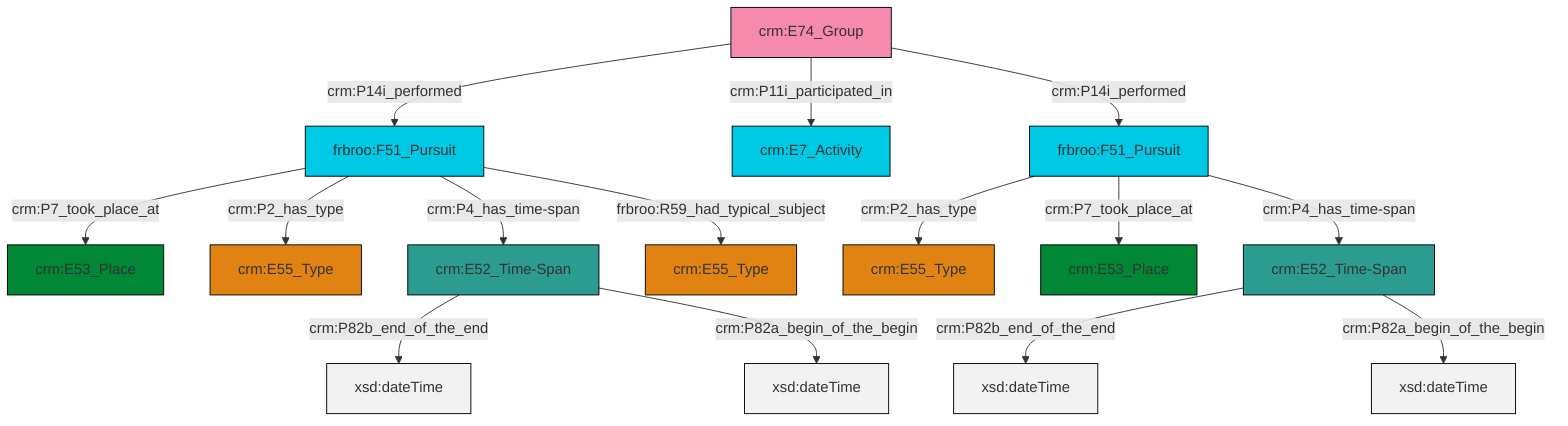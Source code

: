 graph TD
classDef Literal fill:#f2f2f2,stroke:#000000;
classDef CRM_Entity fill:#FFFFFF,stroke:#000000;
classDef Temporal_Entity fill:#00C9E6, stroke:#000000;
classDef Type fill:#E18312, stroke:#000000;
classDef Time-Span fill:#2C9C91, stroke:#000000;
classDef Appellation fill:#FFEB7F, stroke:#000000;
classDef Place fill:#008836, stroke:#000000;
classDef Persistent_Item fill:#B266B2, stroke:#000000;
classDef Conceptual_Object fill:#FFD700, stroke:#000000;
classDef Physical_Thing fill:#D2B48C, stroke:#000000;
classDef Actor fill:#f58aad, stroke:#000000;
classDef PC_Classes fill:#4ce600, stroke:#000000;
classDef Multi fill:#cccccc,stroke:#000000;

0["crm:E52_Time-Span"]:::Time-Span -->|crm:P82b_end_of_the_end| 1[xsd:dateTime]:::Literal
6["frbroo:F51_Pursuit"]:::Temporal_Entity -->|crm:P2_has_type| 7["crm:E55_Type"]:::Type
2["frbroo:F51_Pursuit"]:::Temporal_Entity -->|crm:P7_took_place_at| 8["crm:E53_Place"]:::Place
2["frbroo:F51_Pursuit"]:::Temporal_Entity -->|crm:P2_has_type| 11["crm:E55_Type"]:::Type
14["crm:E74_Group"]:::Actor -->|crm:P14i_performed| 2["frbroo:F51_Pursuit"]:::Temporal_Entity
14["crm:E74_Group"]:::Actor -->|crm:P11i_participated_in| 9["crm:E7_Activity"]:::Temporal_Entity
2["frbroo:F51_Pursuit"]:::Temporal_Entity -->|crm:P4_has_time-span| 17["crm:E52_Time-Span"]:::Time-Span
6["frbroo:F51_Pursuit"]:::Temporal_Entity -->|crm:P7_took_place_at| 4["crm:E53_Place"]:::Place
17["crm:E52_Time-Span"]:::Time-Span -->|crm:P82b_end_of_the_end| 18[xsd:dateTime]:::Literal
17["crm:E52_Time-Span"]:::Time-Span -->|crm:P82a_begin_of_the_begin| 20[xsd:dateTime]:::Literal
2["frbroo:F51_Pursuit"]:::Temporal_Entity -->|frbroo:R59_had_typical_subject| 15["crm:E55_Type"]:::Type
6["frbroo:F51_Pursuit"]:::Temporal_Entity -->|crm:P4_has_time-span| 0["crm:E52_Time-Span"]:::Time-Span
14["crm:E74_Group"]:::Actor -->|crm:P14i_performed| 6["frbroo:F51_Pursuit"]:::Temporal_Entity
0["crm:E52_Time-Span"]:::Time-Span -->|crm:P82a_begin_of_the_begin| 25[xsd:dateTime]:::Literal